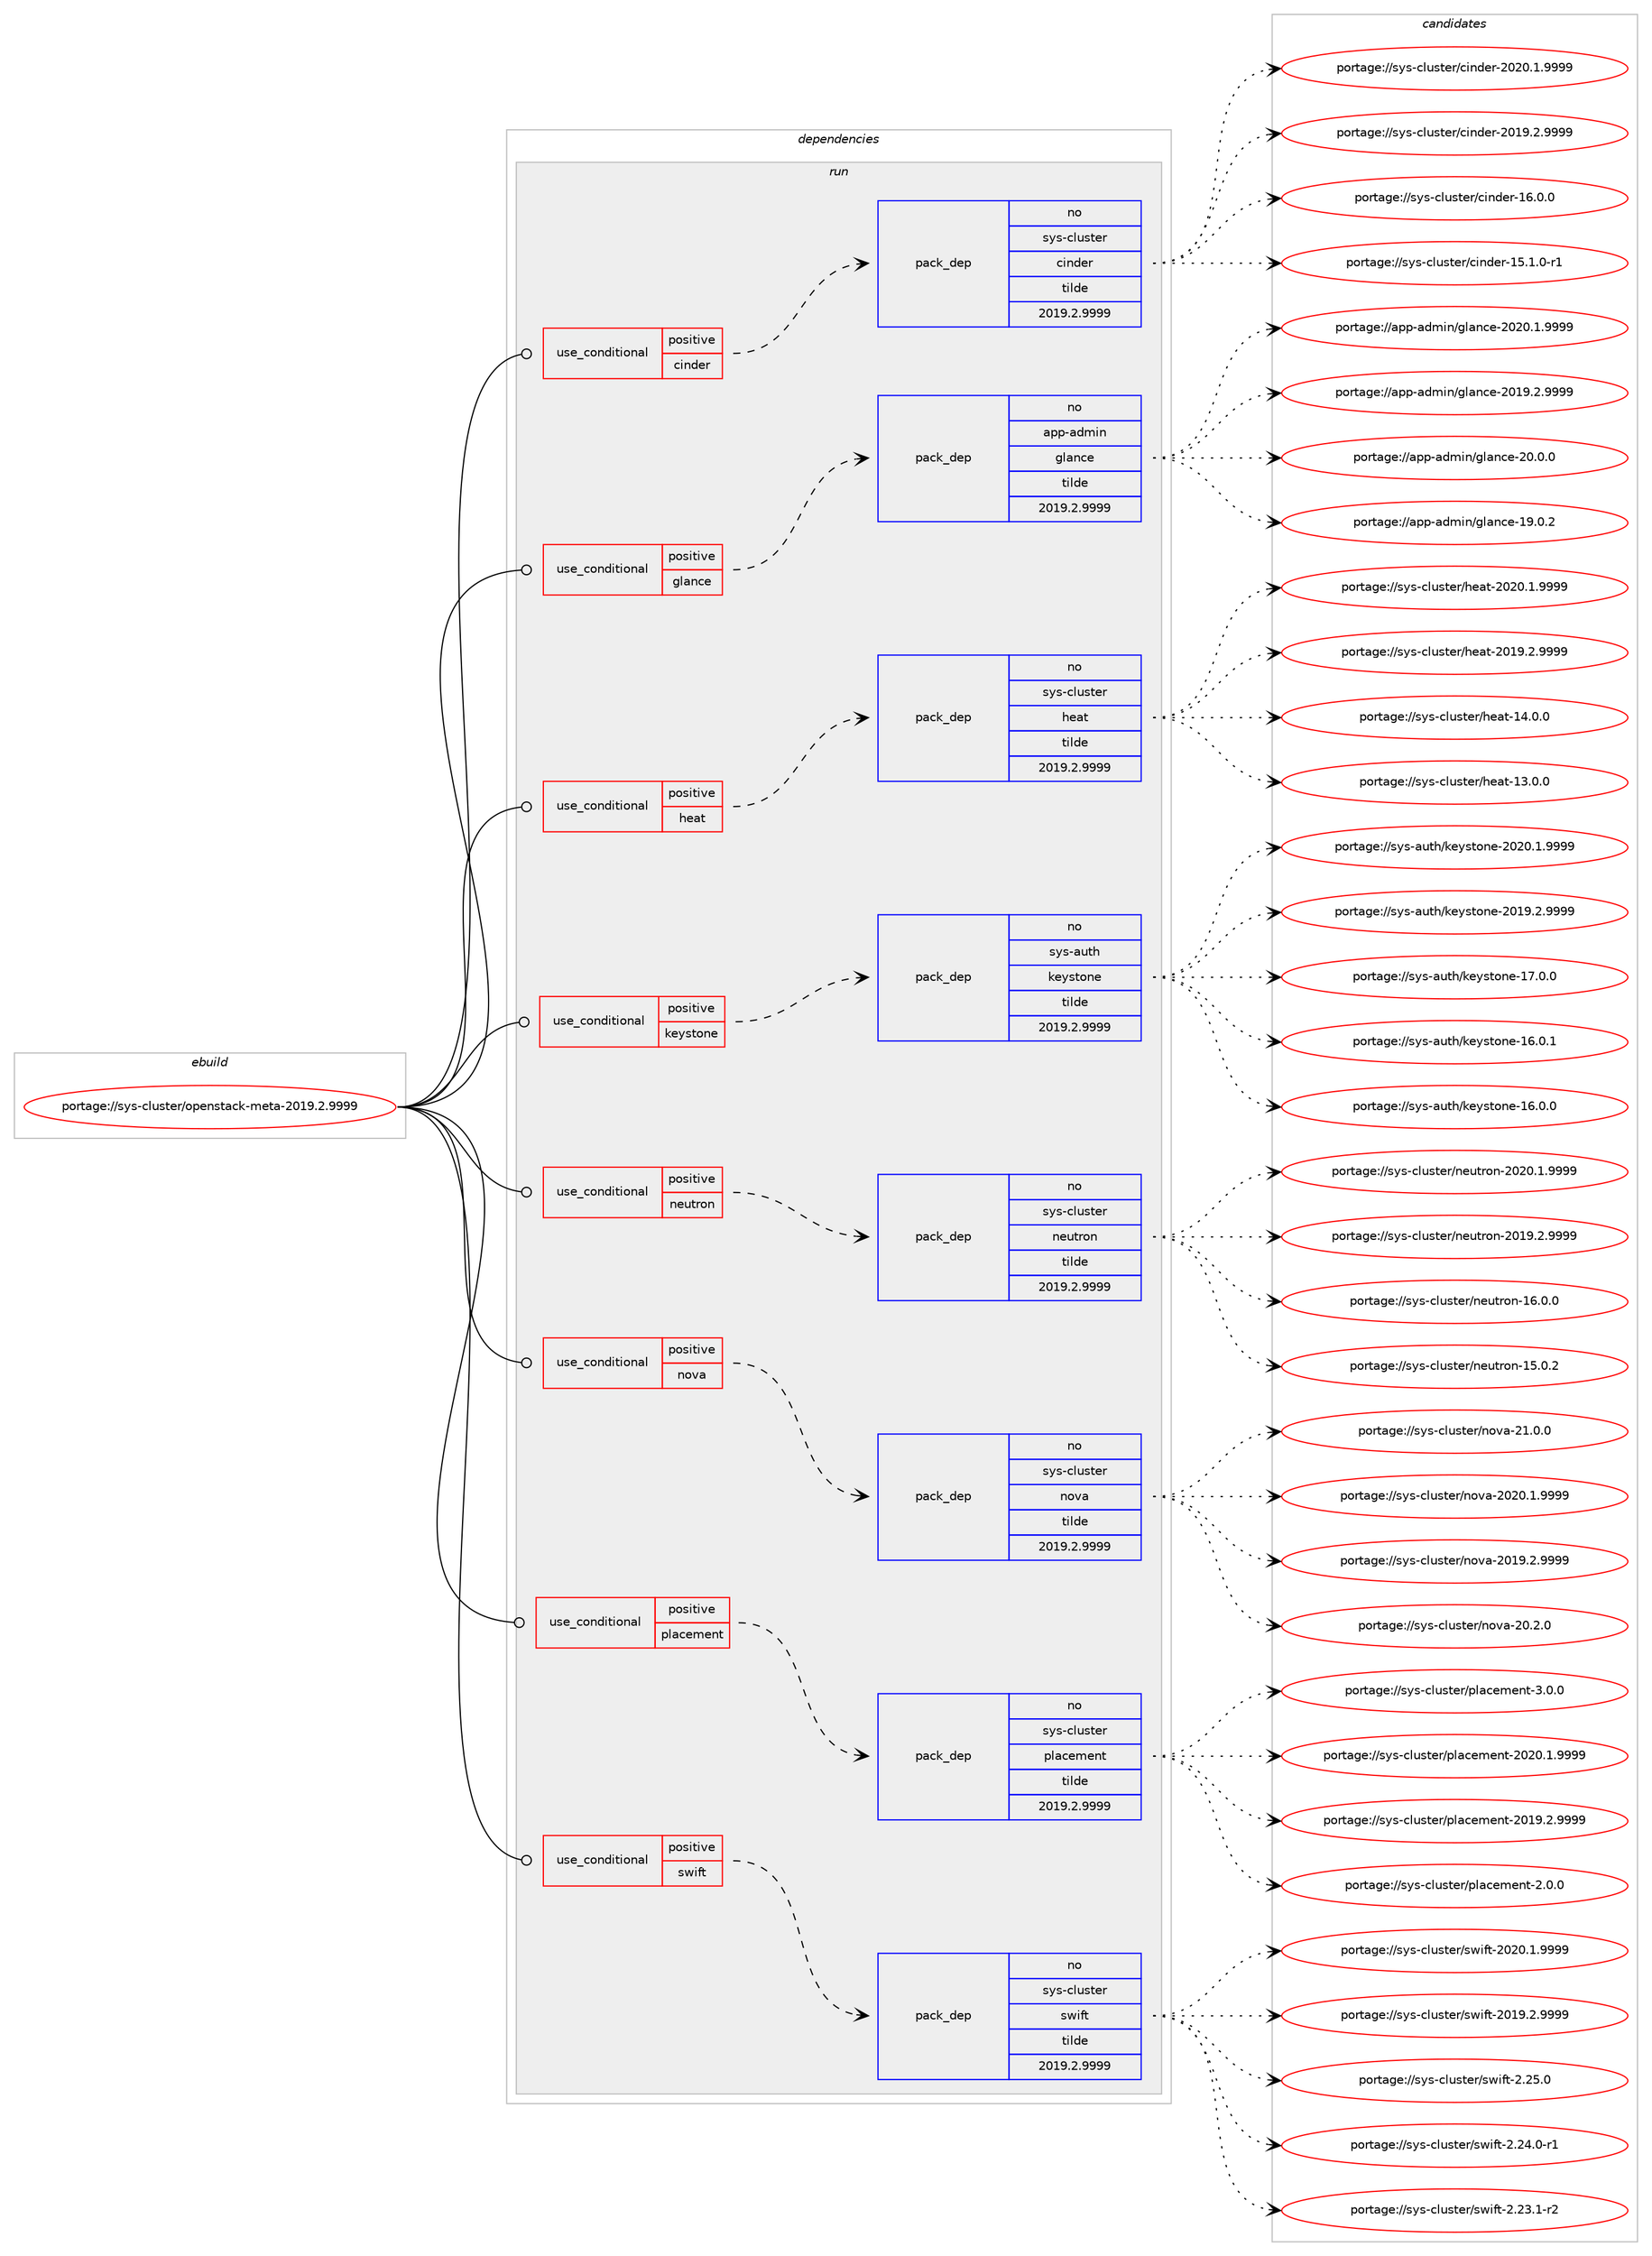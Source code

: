 digraph prolog {

# *************
# Graph options
# *************

newrank=true;
concentrate=true;
compound=true;
graph [rankdir=LR,fontname=Helvetica,fontsize=10,ranksep=1.5];#, ranksep=2.5, nodesep=0.2];
edge  [arrowhead=vee];
node  [fontname=Helvetica,fontsize=10];

# **********
# The ebuild
# **********

subgraph cluster_leftcol {
color=gray;
rank=same;
label=<<i>ebuild</i>>;
id [label="portage://sys-cluster/openstack-meta-2019.2.9999", color=red, width=4, href="../sys-cluster/openstack-meta-2019.2.9999.svg"];
}

# ****************
# The dependencies
# ****************

subgraph cluster_midcol {
color=gray;
label=<<i>dependencies</i>>;
subgraph cluster_compile {
fillcolor="#eeeeee";
style=filled;
label=<<i>compile</i>>;
}
subgraph cluster_compileandrun {
fillcolor="#eeeeee";
style=filled;
label=<<i>compile and run</i>>;
}
subgraph cluster_run {
fillcolor="#eeeeee";
style=filled;
label=<<i>run</i>>;
subgraph cond336 {
dependency2867 [label=<<TABLE BORDER="0" CELLBORDER="1" CELLSPACING="0" CELLPADDING="4"><TR><TD ROWSPAN="3" CELLPADDING="10">use_conditional</TD></TR><TR><TD>positive</TD></TR><TR><TD>cinder</TD></TR></TABLE>>, shape=none, color=red];
subgraph pack2465 {
dependency2868 [label=<<TABLE BORDER="0" CELLBORDER="1" CELLSPACING="0" CELLPADDING="4" WIDTH="220"><TR><TD ROWSPAN="6" CELLPADDING="30">pack_dep</TD></TR><TR><TD WIDTH="110">no</TD></TR><TR><TD>sys-cluster</TD></TR><TR><TD>cinder</TD></TR><TR><TD>tilde</TD></TR><TR><TD>2019.2.9999</TD></TR></TABLE>>, shape=none, color=blue];
}
dependency2867:e -> dependency2868:w [weight=20,style="dashed",arrowhead="vee"];
}
id:e -> dependency2867:w [weight=20,style="solid",arrowhead="odot"];
subgraph cond337 {
dependency2869 [label=<<TABLE BORDER="0" CELLBORDER="1" CELLSPACING="0" CELLPADDING="4"><TR><TD ROWSPAN="3" CELLPADDING="10">use_conditional</TD></TR><TR><TD>positive</TD></TR><TR><TD>glance</TD></TR></TABLE>>, shape=none, color=red];
subgraph pack2466 {
dependency2870 [label=<<TABLE BORDER="0" CELLBORDER="1" CELLSPACING="0" CELLPADDING="4" WIDTH="220"><TR><TD ROWSPAN="6" CELLPADDING="30">pack_dep</TD></TR><TR><TD WIDTH="110">no</TD></TR><TR><TD>app-admin</TD></TR><TR><TD>glance</TD></TR><TR><TD>tilde</TD></TR><TR><TD>2019.2.9999</TD></TR></TABLE>>, shape=none, color=blue];
}
dependency2869:e -> dependency2870:w [weight=20,style="dashed",arrowhead="vee"];
}
id:e -> dependency2869:w [weight=20,style="solid",arrowhead="odot"];
subgraph cond338 {
dependency2871 [label=<<TABLE BORDER="0" CELLBORDER="1" CELLSPACING="0" CELLPADDING="4"><TR><TD ROWSPAN="3" CELLPADDING="10">use_conditional</TD></TR><TR><TD>positive</TD></TR><TR><TD>heat</TD></TR></TABLE>>, shape=none, color=red];
subgraph pack2467 {
dependency2872 [label=<<TABLE BORDER="0" CELLBORDER="1" CELLSPACING="0" CELLPADDING="4" WIDTH="220"><TR><TD ROWSPAN="6" CELLPADDING="30">pack_dep</TD></TR><TR><TD WIDTH="110">no</TD></TR><TR><TD>sys-cluster</TD></TR><TR><TD>heat</TD></TR><TR><TD>tilde</TD></TR><TR><TD>2019.2.9999</TD></TR></TABLE>>, shape=none, color=blue];
}
dependency2871:e -> dependency2872:w [weight=20,style="dashed",arrowhead="vee"];
}
id:e -> dependency2871:w [weight=20,style="solid",arrowhead="odot"];
subgraph cond339 {
dependency2873 [label=<<TABLE BORDER="0" CELLBORDER="1" CELLSPACING="0" CELLPADDING="4"><TR><TD ROWSPAN="3" CELLPADDING="10">use_conditional</TD></TR><TR><TD>positive</TD></TR><TR><TD>keystone</TD></TR></TABLE>>, shape=none, color=red];
subgraph pack2468 {
dependency2874 [label=<<TABLE BORDER="0" CELLBORDER="1" CELLSPACING="0" CELLPADDING="4" WIDTH="220"><TR><TD ROWSPAN="6" CELLPADDING="30">pack_dep</TD></TR><TR><TD WIDTH="110">no</TD></TR><TR><TD>sys-auth</TD></TR><TR><TD>keystone</TD></TR><TR><TD>tilde</TD></TR><TR><TD>2019.2.9999</TD></TR></TABLE>>, shape=none, color=blue];
}
dependency2873:e -> dependency2874:w [weight=20,style="dashed",arrowhead="vee"];
}
id:e -> dependency2873:w [weight=20,style="solid",arrowhead="odot"];
subgraph cond340 {
dependency2875 [label=<<TABLE BORDER="0" CELLBORDER="1" CELLSPACING="0" CELLPADDING="4"><TR><TD ROWSPAN="3" CELLPADDING="10">use_conditional</TD></TR><TR><TD>positive</TD></TR><TR><TD>neutron</TD></TR></TABLE>>, shape=none, color=red];
subgraph pack2469 {
dependency2876 [label=<<TABLE BORDER="0" CELLBORDER="1" CELLSPACING="0" CELLPADDING="4" WIDTH="220"><TR><TD ROWSPAN="6" CELLPADDING="30">pack_dep</TD></TR><TR><TD WIDTH="110">no</TD></TR><TR><TD>sys-cluster</TD></TR><TR><TD>neutron</TD></TR><TR><TD>tilde</TD></TR><TR><TD>2019.2.9999</TD></TR></TABLE>>, shape=none, color=blue];
}
dependency2875:e -> dependency2876:w [weight=20,style="dashed",arrowhead="vee"];
}
id:e -> dependency2875:w [weight=20,style="solid",arrowhead="odot"];
subgraph cond341 {
dependency2877 [label=<<TABLE BORDER="0" CELLBORDER="1" CELLSPACING="0" CELLPADDING="4"><TR><TD ROWSPAN="3" CELLPADDING="10">use_conditional</TD></TR><TR><TD>positive</TD></TR><TR><TD>nova</TD></TR></TABLE>>, shape=none, color=red];
subgraph pack2470 {
dependency2878 [label=<<TABLE BORDER="0" CELLBORDER="1" CELLSPACING="0" CELLPADDING="4" WIDTH="220"><TR><TD ROWSPAN="6" CELLPADDING="30">pack_dep</TD></TR><TR><TD WIDTH="110">no</TD></TR><TR><TD>sys-cluster</TD></TR><TR><TD>nova</TD></TR><TR><TD>tilde</TD></TR><TR><TD>2019.2.9999</TD></TR></TABLE>>, shape=none, color=blue];
}
dependency2877:e -> dependency2878:w [weight=20,style="dashed",arrowhead="vee"];
}
id:e -> dependency2877:w [weight=20,style="solid",arrowhead="odot"];
subgraph cond342 {
dependency2879 [label=<<TABLE BORDER="0" CELLBORDER="1" CELLSPACING="0" CELLPADDING="4"><TR><TD ROWSPAN="3" CELLPADDING="10">use_conditional</TD></TR><TR><TD>positive</TD></TR><TR><TD>placement</TD></TR></TABLE>>, shape=none, color=red];
subgraph pack2471 {
dependency2880 [label=<<TABLE BORDER="0" CELLBORDER="1" CELLSPACING="0" CELLPADDING="4" WIDTH="220"><TR><TD ROWSPAN="6" CELLPADDING="30">pack_dep</TD></TR><TR><TD WIDTH="110">no</TD></TR><TR><TD>sys-cluster</TD></TR><TR><TD>placement</TD></TR><TR><TD>tilde</TD></TR><TR><TD>2019.2.9999</TD></TR></TABLE>>, shape=none, color=blue];
}
dependency2879:e -> dependency2880:w [weight=20,style="dashed",arrowhead="vee"];
}
id:e -> dependency2879:w [weight=20,style="solid",arrowhead="odot"];
subgraph cond343 {
dependency2881 [label=<<TABLE BORDER="0" CELLBORDER="1" CELLSPACING="0" CELLPADDING="4"><TR><TD ROWSPAN="3" CELLPADDING="10">use_conditional</TD></TR><TR><TD>positive</TD></TR><TR><TD>swift</TD></TR></TABLE>>, shape=none, color=red];
subgraph pack2472 {
dependency2882 [label=<<TABLE BORDER="0" CELLBORDER="1" CELLSPACING="0" CELLPADDING="4" WIDTH="220"><TR><TD ROWSPAN="6" CELLPADDING="30">pack_dep</TD></TR><TR><TD WIDTH="110">no</TD></TR><TR><TD>sys-cluster</TD></TR><TR><TD>swift</TD></TR><TR><TD>tilde</TD></TR><TR><TD>2019.2.9999</TD></TR></TABLE>>, shape=none, color=blue];
}
dependency2881:e -> dependency2882:w [weight=20,style="dashed",arrowhead="vee"];
}
id:e -> dependency2881:w [weight=20,style="solid",arrowhead="odot"];
}
}

# **************
# The candidates
# **************

subgraph cluster_choices {
rank=same;
color=gray;
label=<<i>candidates</i>>;

subgraph choice2465 {
color=black;
nodesep=1;
choice11512111545991081171151161011144799105110100101114455048504846494657575757 [label="portage://sys-cluster/cinder-2020.1.9999", color=red, width=4,href="../sys-cluster/cinder-2020.1.9999.svg"];
choice11512111545991081171151161011144799105110100101114455048495746504657575757 [label="portage://sys-cluster/cinder-2019.2.9999", color=red, width=4,href="../sys-cluster/cinder-2019.2.9999.svg"];
choice1151211154599108117115116101114479910511010010111445495446484648 [label="portage://sys-cluster/cinder-16.0.0", color=red, width=4,href="../sys-cluster/cinder-16.0.0.svg"];
choice11512111545991081171151161011144799105110100101114454953464946484511449 [label="portage://sys-cluster/cinder-15.1.0-r1", color=red, width=4,href="../sys-cluster/cinder-15.1.0-r1.svg"];
dependency2868:e -> choice11512111545991081171151161011144799105110100101114455048504846494657575757:w [style=dotted,weight="100"];
dependency2868:e -> choice11512111545991081171151161011144799105110100101114455048495746504657575757:w [style=dotted,weight="100"];
dependency2868:e -> choice1151211154599108117115116101114479910511010010111445495446484648:w [style=dotted,weight="100"];
dependency2868:e -> choice11512111545991081171151161011144799105110100101114454953464946484511449:w [style=dotted,weight="100"];
}
subgraph choice2466 {
color=black;
nodesep=1;
choice971121124597100109105110471031089711099101455048504846494657575757 [label="portage://app-admin/glance-2020.1.9999", color=red, width=4,href="../app-admin/glance-2020.1.9999.svg"];
choice971121124597100109105110471031089711099101455048495746504657575757 [label="portage://app-admin/glance-2019.2.9999", color=red, width=4,href="../app-admin/glance-2019.2.9999.svg"];
choice97112112459710010910511047103108971109910145504846484648 [label="portage://app-admin/glance-20.0.0", color=red, width=4,href="../app-admin/glance-20.0.0.svg"];
choice97112112459710010910511047103108971109910145495746484650 [label="portage://app-admin/glance-19.0.2", color=red, width=4,href="../app-admin/glance-19.0.2.svg"];
dependency2870:e -> choice971121124597100109105110471031089711099101455048504846494657575757:w [style=dotted,weight="100"];
dependency2870:e -> choice971121124597100109105110471031089711099101455048495746504657575757:w [style=dotted,weight="100"];
dependency2870:e -> choice97112112459710010910511047103108971109910145504846484648:w [style=dotted,weight="100"];
dependency2870:e -> choice97112112459710010910511047103108971109910145495746484650:w [style=dotted,weight="100"];
}
subgraph choice2467 {
color=black;
nodesep=1;
choice11512111545991081171151161011144710410197116455048504846494657575757 [label="portage://sys-cluster/heat-2020.1.9999", color=red, width=4,href="../sys-cluster/heat-2020.1.9999.svg"];
choice11512111545991081171151161011144710410197116455048495746504657575757 [label="portage://sys-cluster/heat-2019.2.9999", color=red, width=4,href="../sys-cluster/heat-2019.2.9999.svg"];
choice1151211154599108117115116101114471041019711645495246484648 [label="portage://sys-cluster/heat-14.0.0", color=red, width=4,href="../sys-cluster/heat-14.0.0.svg"];
choice1151211154599108117115116101114471041019711645495146484648 [label="portage://sys-cluster/heat-13.0.0", color=red, width=4,href="../sys-cluster/heat-13.0.0.svg"];
dependency2872:e -> choice11512111545991081171151161011144710410197116455048504846494657575757:w [style=dotted,weight="100"];
dependency2872:e -> choice11512111545991081171151161011144710410197116455048495746504657575757:w [style=dotted,weight="100"];
dependency2872:e -> choice1151211154599108117115116101114471041019711645495246484648:w [style=dotted,weight="100"];
dependency2872:e -> choice1151211154599108117115116101114471041019711645495146484648:w [style=dotted,weight="100"];
}
subgraph choice2468 {
color=black;
nodesep=1;
choice115121115459711711610447107101121115116111110101455048504846494657575757 [label="portage://sys-auth/keystone-2020.1.9999", color=red, width=4,href="../sys-auth/keystone-2020.1.9999.svg"];
choice115121115459711711610447107101121115116111110101455048495746504657575757 [label="portage://sys-auth/keystone-2019.2.9999", color=red, width=4,href="../sys-auth/keystone-2019.2.9999.svg"];
choice11512111545971171161044710710112111511611111010145495546484648 [label="portage://sys-auth/keystone-17.0.0", color=red, width=4,href="../sys-auth/keystone-17.0.0.svg"];
choice11512111545971171161044710710112111511611111010145495446484649 [label="portage://sys-auth/keystone-16.0.1", color=red, width=4,href="../sys-auth/keystone-16.0.1.svg"];
choice11512111545971171161044710710112111511611111010145495446484648 [label="portage://sys-auth/keystone-16.0.0", color=red, width=4,href="../sys-auth/keystone-16.0.0.svg"];
dependency2874:e -> choice115121115459711711610447107101121115116111110101455048504846494657575757:w [style=dotted,weight="100"];
dependency2874:e -> choice115121115459711711610447107101121115116111110101455048495746504657575757:w [style=dotted,weight="100"];
dependency2874:e -> choice11512111545971171161044710710112111511611111010145495546484648:w [style=dotted,weight="100"];
dependency2874:e -> choice11512111545971171161044710710112111511611111010145495446484649:w [style=dotted,weight="100"];
dependency2874:e -> choice11512111545971171161044710710112111511611111010145495446484648:w [style=dotted,weight="100"];
}
subgraph choice2469 {
color=black;
nodesep=1;
choice115121115459910811711511610111447110101117116114111110455048504846494657575757 [label="portage://sys-cluster/neutron-2020.1.9999", color=red, width=4,href="../sys-cluster/neutron-2020.1.9999.svg"];
choice115121115459910811711511610111447110101117116114111110455048495746504657575757 [label="portage://sys-cluster/neutron-2019.2.9999", color=red, width=4,href="../sys-cluster/neutron-2019.2.9999.svg"];
choice11512111545991081171151161011144711010111711611411111045495446484648 [label="portage://sys-cluster/neutron-16.0.0", color=red, width=4,href="../sys-cluster/neutron-16.0.0.svg"];
choice11512111545991081171151161011144711010111711611411111045495346484650 [label="portage://sys-cluster/neutron-15.0.2", color=red, width=4,href="../sys-cluster/neutron-15.0.2.svg"];
dependency2876:e -> choice115121115459910811711511610111447110101117116114111110455048504846494657575757:w [style=dotted,weight="100"];
dependency2876:e -> choice115121115459910811711511610111447110101117116114111110455048495746504657575757:w [style=dotted,weight="100"];
dependency2876:e -> choice11512111545991081171151161011144711010111711611411111045495446484648:w [style=dotted,weight="100"];
dependency2876:e -> choice11512111545991081171151161011144711010111711611411111045495346484650:w [style=dotted,weight="100"];
}
subgraph choice2470 {
color=black;
nodesep=1;
choice1151211154599108117115116101114471101111189745504946484648 [label="portage://sys-cluster/nova-21.0.0", color=red, width=4,href="../sys-cluster/nova-21.0.0.svg"];
choice11512111545991081171151161011144711011111897455048504846494657575757 [label="portage://sys-cluster/nova-2020.1.9999", color=red, width=4,href="../sys-cluster/nova-2020.1.9999.svg"];
choice11512111545991081171151161011144711011111897455048495746504657575757 [label="portage://sys-cluster/nova-2019.2.9999", color=red, width=4,href="../sys-cluster/nova-2019.2.9999.svg"];
choice1151211154599108117115116101114471101111189745504846504648 [label="portage://sys-cluster/nova-20.2.0", color=red, width=4,href="../sys-cluster/nova-20.2.0.svg"];
dependency2878:e -> choice1151211154599108117115116101114471101111189745504946484648:w [style=dotted,weight="100"];
dependency2878:e -> choice11512111545991081171151161011144711011111897455048504846494657575757:w [style=dotted,weight="100"];
dependency2878:e -> choice11512111545991081171151161011144711011111897455048495746504657575757:w [style=dotted,weight="100"];
dependency2878:e -> choice1151211154599108117115116101114471101111189745504846504648:w [style=dotted,weight="100"];
}
subgraph choice2471 {
color=black;
nodesep=1;
choice1151211154599108117115116101114471121089799101109101110116455146484648 [label="portage://sys-cluster/placement-3.0.0", color=red, width=4,href="../sys-cluster/placement-3.0.0.svg"];
choice1151211154599108117115116101114471121089799101109101110116455048504846494657575757 [label="portage://sys-cluster/placement-2020.1.9999", color=red, width=4,href="../sys-cluster/placement-2020.1.9999.svg"];
choice1151211154599108117115116101114471121089799101109101110116455048495746504657575757 [label="portage://sys-cluster/placement-2019.2.9999", color=red, width=4,href="../sys-cluster/placement-2019.2.9999.svg"];
choice1151211154599108117115116101114471121089799101109101110116455046484648 [label="portage://sys-cluster/placement-2.0.0", color=red, width=4,href="../sys-cluster/placement-2.0.0.svg"];
dependency2880:e -> choice1151211154599108117115116101114471121089799101109101110116455146484648:w [style=dotted,weight="100"];
dependency2880:e -> choice1151211154599108117115116101114471121089799101109101110116455048504846494657575757:w [style=dotted,weight="100"];
dependency2880:e -> choice1151211154599108117115116101114471121089799101109101110116455048495746504657575757:w [style=dotted,weight="100"];
dependency2880:e -> choice1151211154599108117115116101114471121089799101109101110116455046484648:w [style=dotted,weight="100"];
}
subgraph choice2472 {
color=black;
nodesep=1;
choice115121115459910811711511610111447115119105102116455048504846494657575757 [label="portage://sys-cluster/swift-2020.1.9999", color=red, width=4,href="../sys-cluster/swift-2020.1.9999.svg"];
choice115121115459910811711511610111447115119105102116455048495746504657575757 [label="portage://sys-cluster/swift-2019.2.9999", color=red, width=4,href="../sys-cluster/swift-2019.2.9999.svg"];
choice11512111545991081171151161011144711511910510211645504650534648 [label="portage://sys-cluster/swift-2.25.0", color=red, width=4,href="../sys-cluster/swift-2.25.0.svg"];
choice115121115459910811711511610111447115119105102116455046505246484511449 [label="portage://sys-cluster/swift-2.24.0-r1", color=red, width=4,href="../sys-cluster/swift-2.24.0-r1.svg"];
choice115121115459910811711511610111447115119105102116455046505146494511450 [label="portage://sys-cluster/swift-2.23.1-r2", color=red, width=4,href="../sys-cluster/swift-2.23.1-r2.svg"];
dependency2882:e -> choice115121115459910811711511610111447115119105102116455048504846494657575757:w [style=dotted,weight="100"];
dependency2882:e -> choice115121115459910811711511610111447115119105102116455048495746504657575757:w [style=dotted,weight="100"];
dependency2882:e -> choice11512111545991081171151161011144711511910510211645504650534648:w [style=dotted,weight="100"];
dependency2882:e -> choice115121115459910811711511610111447115119105102116455046505246484511449:w [style=dotted,weight="100"];
dependency2882:e -> choice115121115459910811711511610111447115119105102116455046505146494511450:w [style=dotted,weight="100"];
}
}

}
